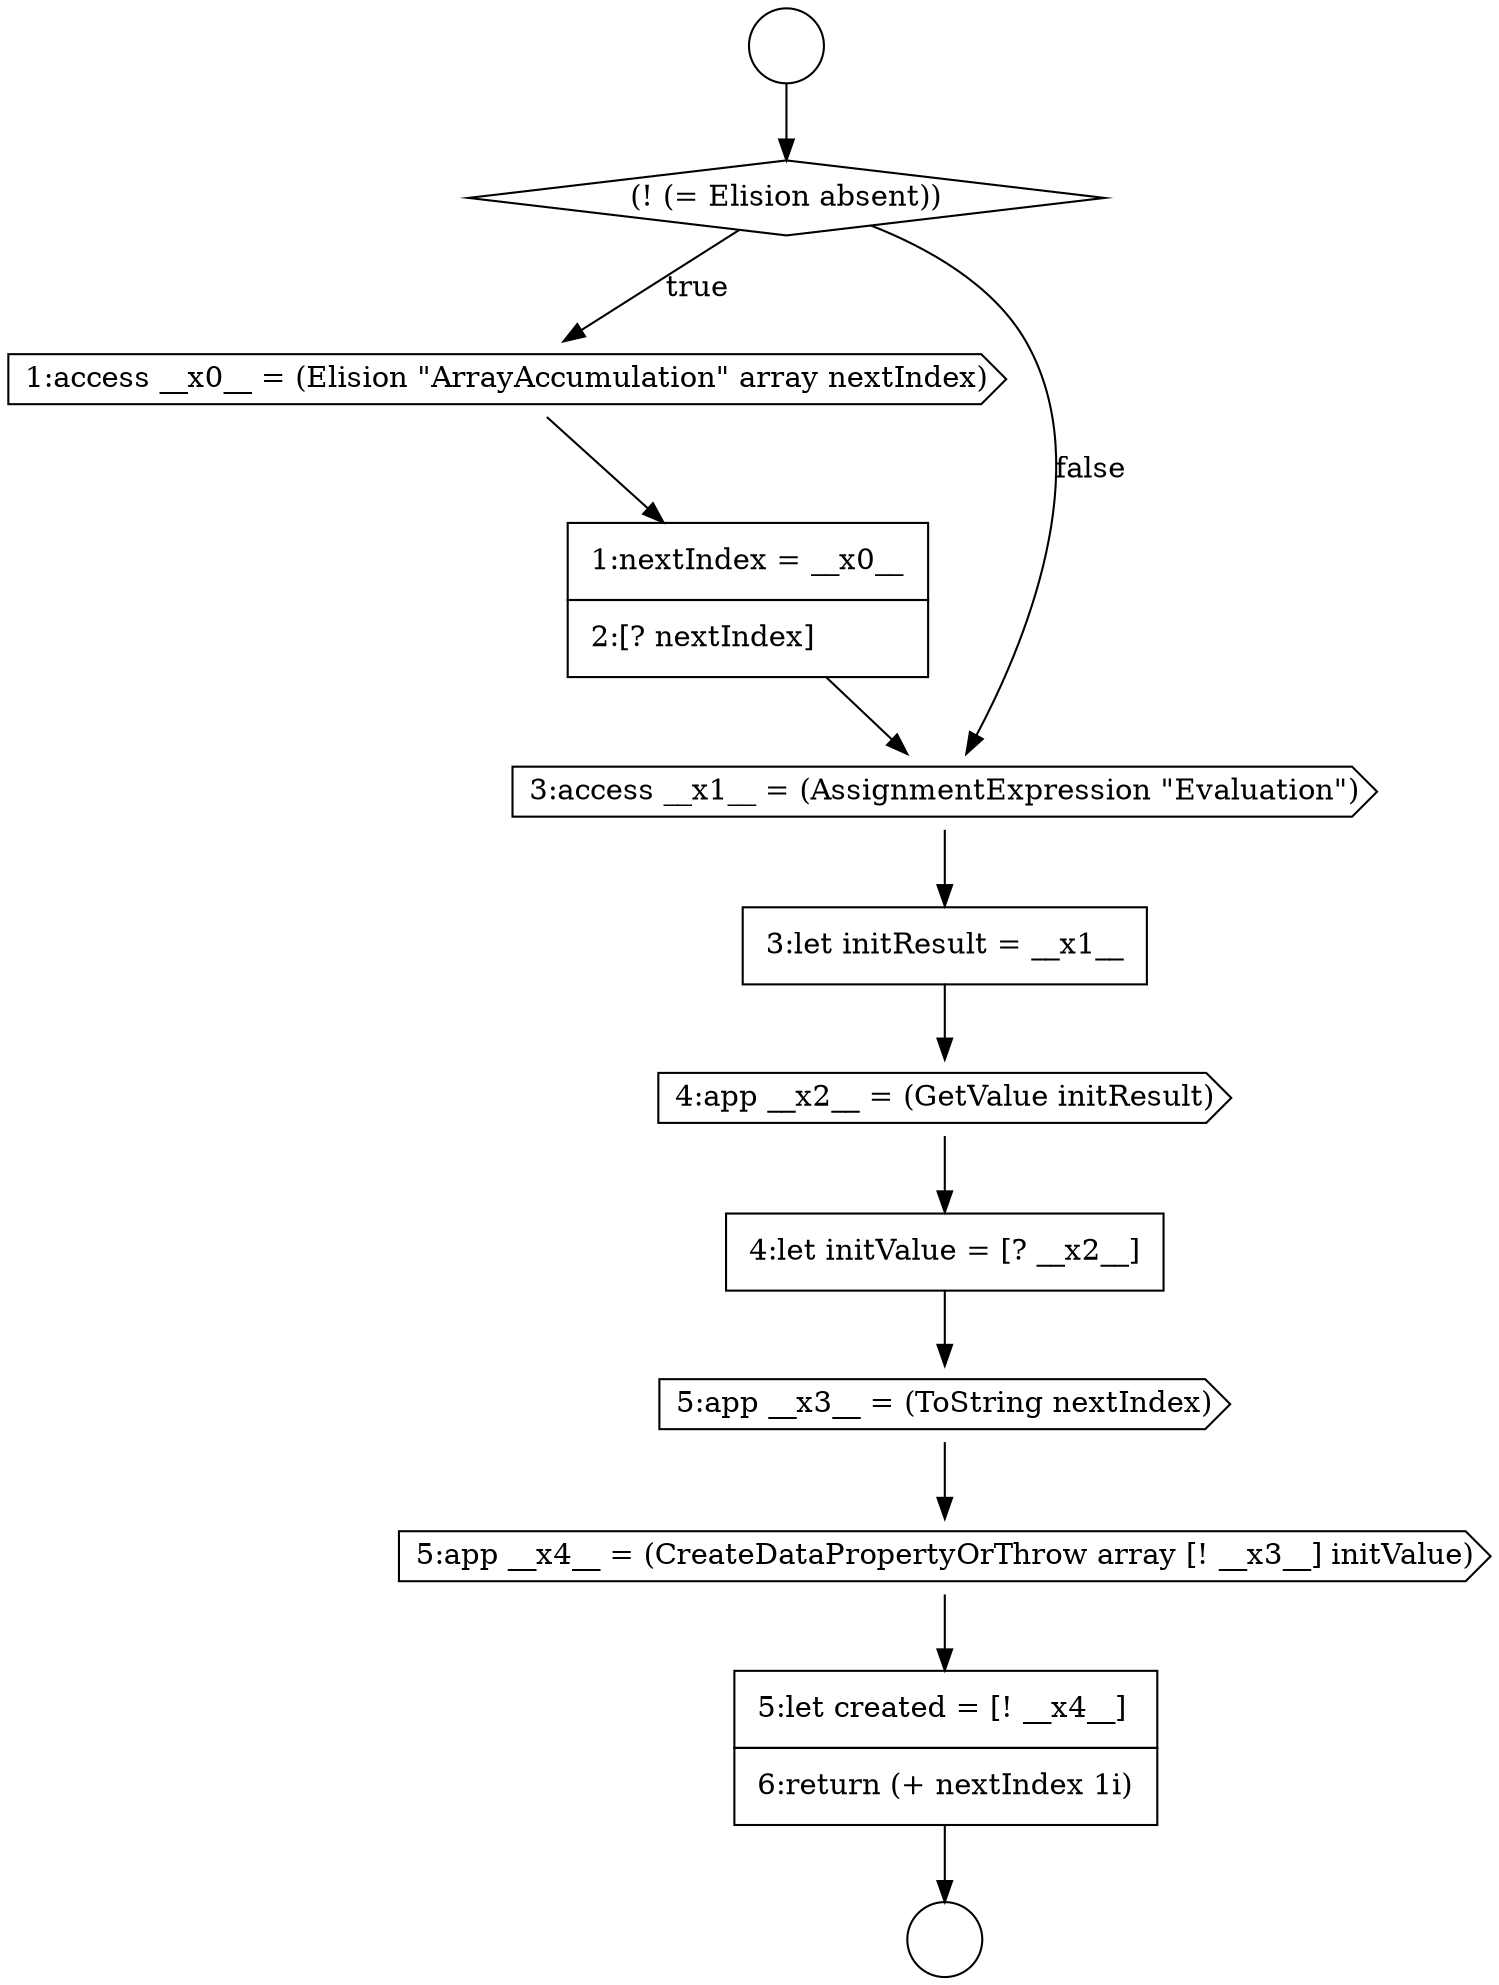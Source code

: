digraph {
  node3883 [shape=none, margin=0, label=<<font color="black">
    <table border="0" cellborder="1" cellspacing="0" cellpadding="10">
      <tr><td align="left">1:nextIndex = __x0__</td></tr>
      <tr><td align="left">2:[? nextIndex]</td></tr>
    </table>
  </font>> color="black" fillcolor="white" style=filled]
  node3880 [shape=circle label=" " color="black" fillcolor="white" style=filled]
  node3887 [shape=none, margin=0, label=<<font color="black">
    <table border="0" cellborder="1" cellspacing="0" cellpadding="10">
      <tr><td align="left">4:let initValue = [? __x2__]</td></tr>
    </table>
  </font>> color="black" fillcolor="white" style=filled]
  node3881 [shape=diamond, label=<<font color="black">(! (= Elision absent))</font>> color="black" fillcolor="white" style=filled]
  node3885 [shape=none, margin=0, label=<<font color="black">
    <table border="0" cellborder="1" cellspacing="0" cellpadding="10">
      <tr><td align="left">3:let initResult = __x1__</td></tr>
    </table>
  </font>> color="black" fillcolor="white" style=filled]
  node3879 [shape=circle label=" " color="black" fillcolor="white" style=filled]
  node3882 [shape=cds, label=<<font color="black">1:access __x0__ = (Elision &quot;ArrayAccumulation&quot; array nextIndex)</font>> color="black" fillcolor="white" style=filled]
  node3886 [shape=cds, label=<<font color="black">4:app __x2__ = (GetValue initResult)</font>> color="black" fillcolor="white" style=filled]
  node3884 [shape=cds, label=<<font color="black">3:access __x1__ = (AssignmentExpression &quot;Evaluation&quot;)</font>> color="black" fillcolor="white" style=filled]
  node3889 [shape=cds, label=<<font color="black">5:app __x4__ = (CreateDataPropertyOrThrow array [! __x3__] initValue)</font>> color="black" fillcolor="white" style=filled]
  node3890 [shape=none, margin=0, label=<<font color="black">
    <table border="0" cellborder="1" cellspacing="0" cellpadding="10">
      <tr><td align="left">5:let created = [! __x4__]</td></tr>
      <tr><td align="left">6:return (+ nextIndex 1i)</td></tr>
    </table>
  </font>> color="black" fillcolor="white" style=filled]
  node3888 [shape=cds, label=<<font color="black">5:app __x3__ = (ToString nextIndex)</font>> color="black" fillcolor="white" style=filled]
  node3886 -> node3887 [ color="black"]
  node3883 -> node3884 [ color="black"]
  node3881 -> node3882 [label=<<font color="black">true</font>> color="black"]
  node3881 -> node3884 [label=<<font color="black">false</font>> color="black"]
  node3889 -> node3890 [ color="black"]
  node3890 -> node3880 [ color="black"]
  node3887 -> node3888 [ color="black"]
  node3879 -> node3881 [ color="black"]
  node3885 -> node3886 [ color="black"]
  node3882 -> node3883 [ color="black"]
  node3884 -> node3885 [ color="black"]
  node3888 -> node3889 [ color="black"]
}
